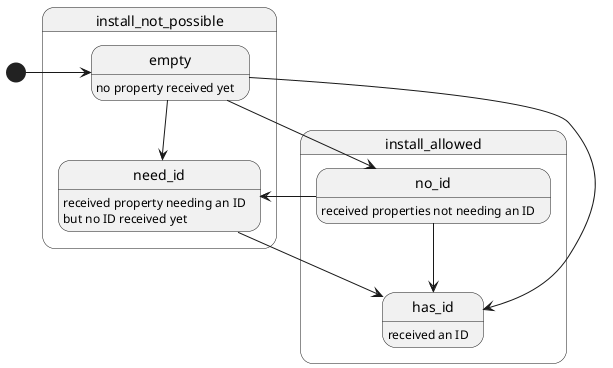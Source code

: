 @startuml

state install_not_possible {
   state empty : no property received yet
   state need_id : received property needing an ID\nbut no ID received yet
}
state install_allowed {
  state no_id : received properties not needing an ID
  state has_id : received an ID
}

[*] -> empty

empty --> no_id
empty --> need_id
empty --> has_id

no_id --> need_id
no_id --> has_id

need_id --> has_id

@enduml

